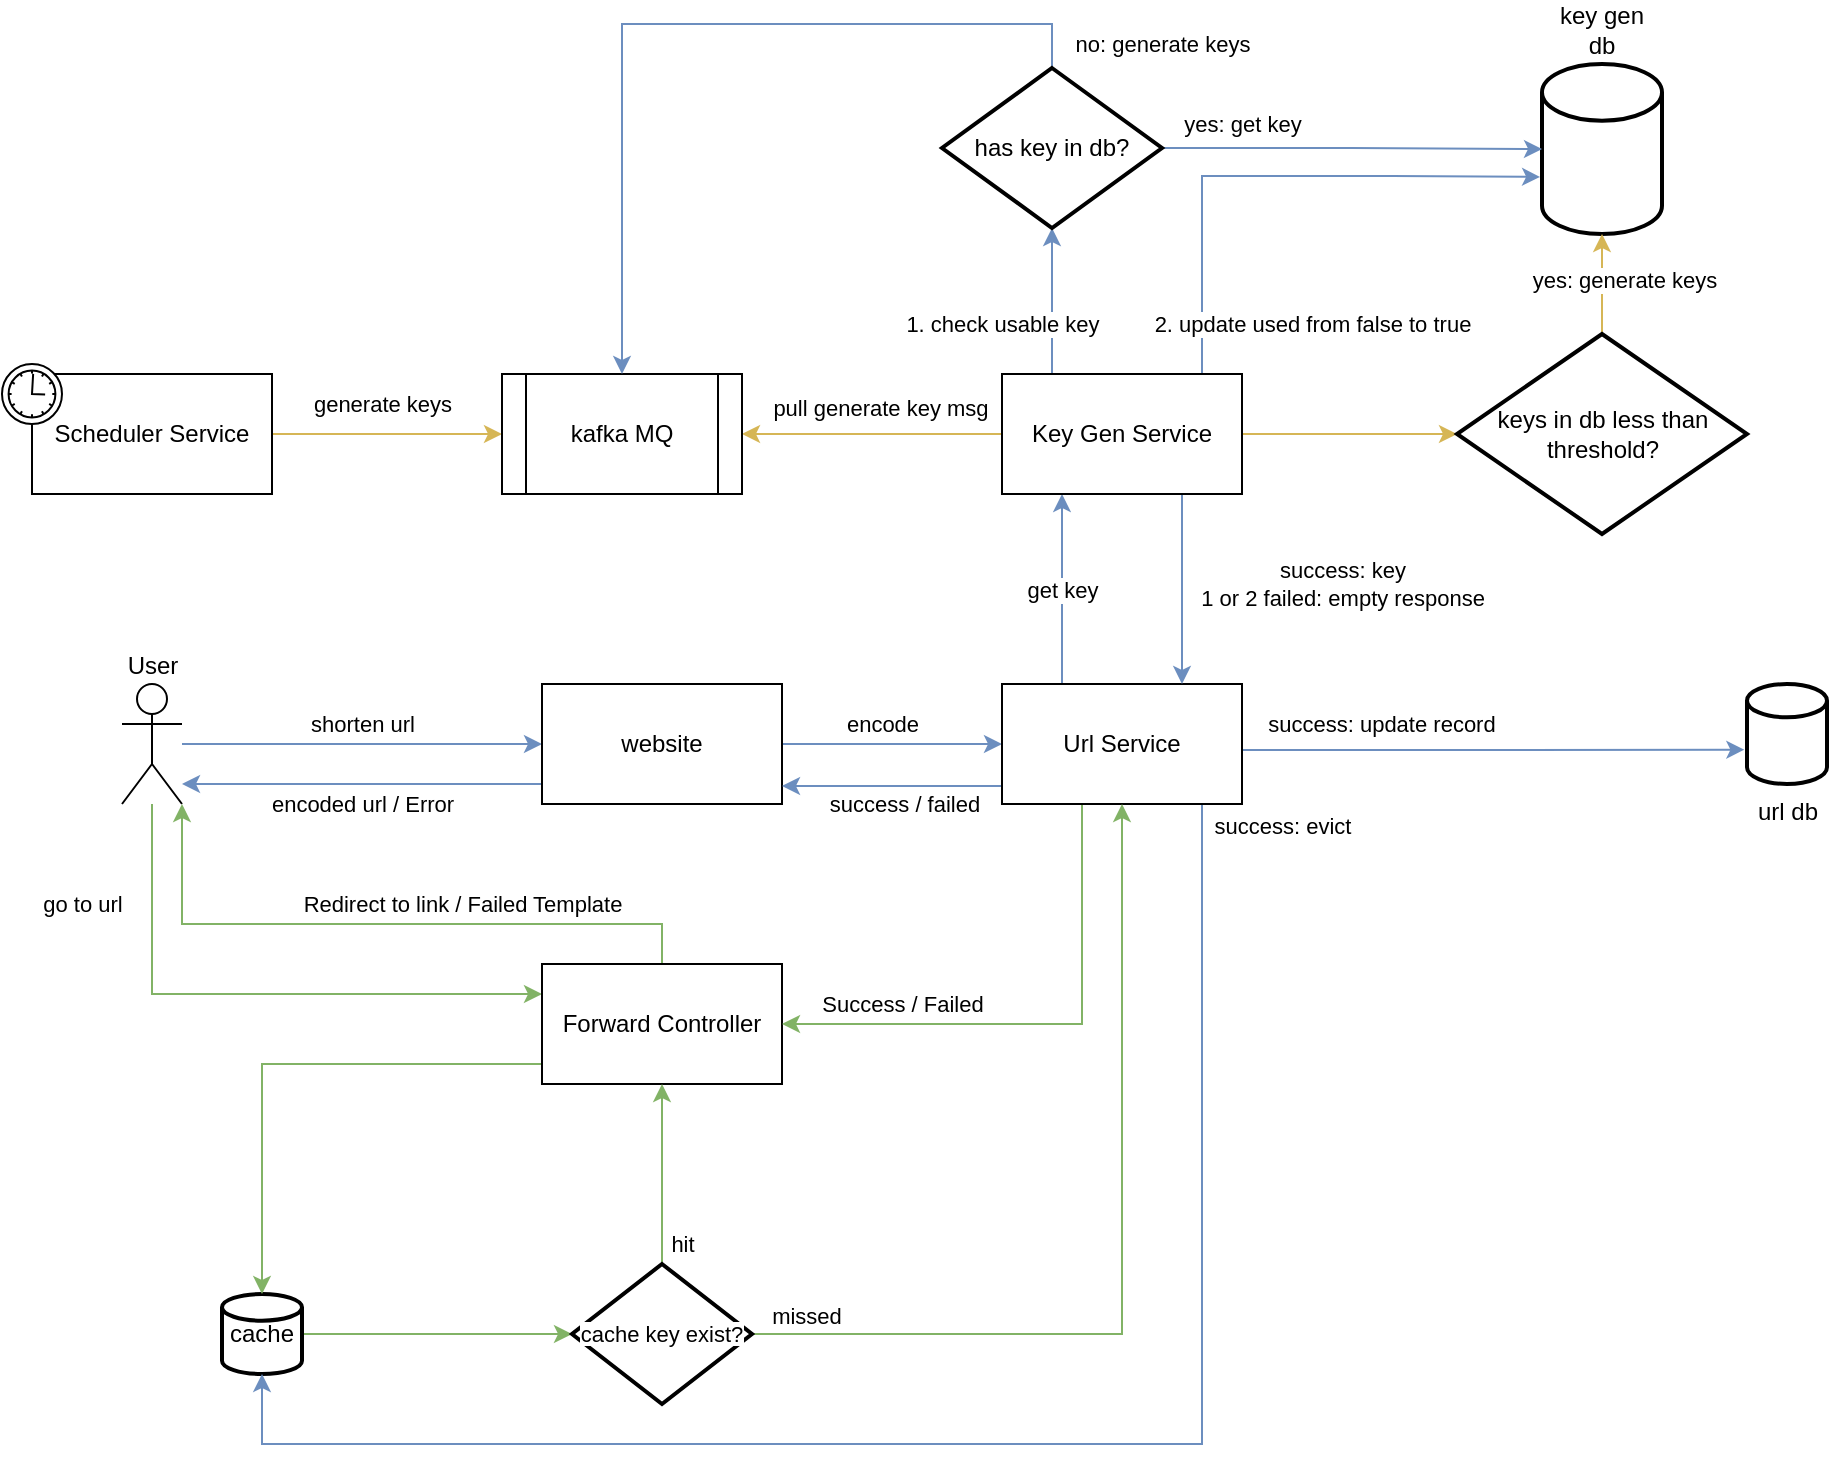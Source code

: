 <mxfile version="14.5.3" type="device"><diagram id="dKI0YPurfQ-Wb9kRYpmL" name="Page-1"><mxGraphModel dx="1422" dy="1894" grid="1" gridSize="10" guides="1" tooltips="1" connect="1" arrows="1" fold="1" page="1" pageScale="1" pageWidth="850" pageHeight="1100" math="0" shadow="0"><root><mxCell id="0"/><mxCell id="1" parent="0"/><mxCell id="y0dm_AKq92uvs6jqEqOY-44" style="edgeStyle=orthogonalEdgeStyle;rounded=0;orthogonalLoop=1;jettySize=auto;html=1;labelBackgroundColor=#99FF99;labelBorderColor=none;fillColor=#dae8fc;strokeColor=#6c8ebf;" parent="1" source="y0dm_AKq92uvs6jqEqOY-1" target="y0dm_AKq92uvs6jqEqOY-2" edge="1"><mxGeometry relative="1" as="geometry"/></mxCell><mxCell id="y0dm_AKq92uvs6jqEqOY-50" value="shorten url" style="edgeLabel;html=1;align=center;verticalAlign=middle;resizable=0;points=[];" parent="y0dm_AKq92uvs6jqEqOY-44" vertex="1" connectable="0"><mxGeometry x="0.18" y="-1" relative="1" as="geometry"><mxPoint x="-16.21" y="-11" as="offset"/></mxGeometry></mxCell><mxCell id="TJY2LwbeDrt62kwfxRwt-3" style="edgeStyle=orthogonalEdgeStyle;rounded=0;orthogonalLoop=1;jettySize=auto;html=1;entryX=0;entryY=0.25;entryDx=0;entryDy=0;fillColor=#d5e8d4;strokeColor=#82b366;" parent="1" source="y0dm_AKq92uvs6jqEqOY-1" target="y0dm_AKq92uvs6jqEqOY-9" edge="1"><mxGeometry relative="1" as="geometry"><Array as="points"><mxPoint x="115" y="365"/></Array></mxGeometry></mxCell><mxCell id="TJY2LwbeDrt62kwfxRwt-4" value="go to url" style="edgeLabel;html=1;align=center;verticalAlign=middle;resizable=0;points=[];" parent="TJY2LwbeDrt62kwfxRwt-3" vertex="1" connectable="0"><mxGeometry x="-0.161" relative="1" as="geometry"><mxPoint x="-61.38" y="-45.03" as="offset"/></mxGeometry></mxCell><mxCell id="y0dm_AKq92uvs6jqEqOY-1" value="User" style="shape=umlActor;verticalLabelPosition=top;verticalAlign=bottom;html=1;outlineConnect=0;labelPosition=center;align=center;" parent="1" vertex="1"><mxGeometry x="100" y="210" width="30" height="60" as="geometry"/></mxCell><mxCell id="y0dm_AKq92uvs6jqEqOY-13" value="encode" style="edgeStyle=orthogonalEdgeStyle;rounded=0;orthogonalLoop=1;jettySize=auto;html=1;fillColor=#dae8fc;strokeColor=#6c8ebf;" parent="1" source="y0dm_AKq92uvs6jqEqOY-2" target="y0dm_AKq92uvs6jqEqOY-12" edge="1"><mxGeometry x="-0.091" y="10" relative="1" as="geometry"><mxPoint as="offset"/></mxGeometry></mxCell><mxCell id="TJY2LwbeDrt62kwfxRwt-30" style="edgeStyle=orthogonalEdgeStyle;rounded=0;orthogonalLoop=1;jettySize=auto;html=1;labelBackgroundColor=#99FF99;fillColor=#dae8fc;strokeColor=#6c8ebf;" parent="1" source="y0dm_AKq92uvs6jqEqOY-2" target="y0dm_AKq92uvs6jqEqOY-1" edge="1"><mxGeometry relative="1" as="geometry"><Array as="points"><mxPoint x="220" y="260"/><mxPoint x="220" y="260"/></Array></mxGeometry></mxCell><mxCell id="NsuiS_lW_XLHwc8kdfbO-17" value="encoded url / Error" style="edgeLabel;html=1;align=center;verticalAlign=middle;resizable=0;points=[];" parent="TJY2LwbeDrt62kwfxRwt-30" vertex="1" connectable="0"><mxGeometry x="0.137" y="2" relative="1" as="geometry"><mxPoint x="12.07" y="8" as="offset"/></mxGeometry></mxCell><mxCell id="y0dm_AKq92uvs6jqEqOY-2" value="website" style="rounded=0;whiteSpace=wrap;html=1;" parent="1" vertex="1"><mxGeometry x="310" y="210" width="120" height="60" as="geometry"/></mxCell><mxCell id="TJY2LwbeDrt62kwfxRwt-8" style="edgeStyle=orthogonalEdgeStyle;rounded=0;orthogonalLoop=1;jettySize=auto;html=1;entryX=0;entryY=0.5;entryDx=0;entryDy=0;entryPerimeter=0;fillColor=#d5e8d4;strokeColor=#82b366;" parent="1" source="y0dm_AKq92uvs6jqEqOY-8" target="TJY2LwbeDrt62kwfxRwt-5" edge="1"><mxGeometry relative="1" as="geometry"/></mxCell><mxCell id="y0dm_AKq92uvs6jqEqOY-8" value="cache" style="strokeWidth=2;html=1;shape=mxgraph.flowchart.database;whiteSpace=wrap;" parent="1" vertex="1"><mxGeometry x="150" y="515" width="40" height="40" as="geometry"/></mxCell><mxCell id="TJY2LwbeDrt62kwfxRwt-7" style="edgeStyle=orthogonalEdgeStyle;rounded=0;orthogonalLoop=1;jettySize=auto;html=1;entryX=0.5;entryY=0;entryDx=0;entryDy=0;entryPerimeter=0;fillColor=#d5e8d4;strokeColor=#82b366;" parent="1" source="y0dm_AKq92uvs6jqEqOY-9" target="y0dm_AKq92uvs6jqEqOY-8" edge="1"><mxGeometry relative="1" as="geometry"><Array as="points"><mxPoint x="170" y="400"/></Array></mxGeometry></mxCell><mxCell id="TJY2LwbeDrt62kwfxRwt-15" style="edgeStyle=orthogonalEdgeStyle;rounded=0;orthogonalLoop=1;jettySize=auto;html=1;fillColor=#d5e8d4;strokeColor=#82b366;" parent="1" source="y0dm_AKq92uvs6jqEqOY-9" target="y0dm_AKq92uvs6jqEqOY-1" edge="1"><mxGeometry relative="1" as="geometry"><Array as="points"><mxPoint x="370" y="330"/><mxPoint x="130" y="330"/></Array></mxGeometry></mxCell><mxCell id="TJY2LwbeDrt62kwfxRwt-16" value="Redirect to link / Failed Template" style="edgeLabel;html=1;align=center;verticalAlign=middle;resizable=0;points=[];" parent="TJY2LwbeDrt62kwfxRwt-15" vertex="1" connectable="0"><mxGeometry x="-0.464" relative="1" as="geometry"><mxPoint x="-34.48" y="-10" as="offset"/></mxGeometry></mxCell><mxCell id="y0dm_AKq92uvs6jqEqOY-9" value="Forward Controller" style="rounded=0;whiteSpace=wrap;html=1;" parent="1" vertex="1"><mxGeometry x="310" y="350" width="120" height="60" as="geometry"/></mxCell><mxCell id="y0dm_AKq92uvs6jqEqOY-22" value="get key" style="edgeStyle=orthogonalEdgeStyle;rounded=0;orthogonalLoop=1;jettySize=auto;html=1;fillColor=#dae8fc;strokeColor=#6c8ebf;" parent="1" source="y0dm_AKq92uvs6jqEqOY-12" target="y0dm_AKq92uvs6jqEqOY-16" edge="1"><mxGeometry relative="1" as="geometry"><Array as="points"><mxPoint x="570" y="120"/><mxPoint x="570" y="120"/></Array></mxGeometry></mxCell><mxCell id="y0dm_AKq92uvs6jqEqOY-37" style="edgeStyle=orthogonalEdgeStyle;rounded=0;orthogonalLoop=1;jettySize=auto;html=1;entryX=-0.033;entryY=0.657;entryDx=0;entryDy=0;entryPerimeter=0;fillColor=#dae8fc;strokeColor=#6c8ebf;" parent="1" source="y0dm_AKq92uvs6jqEqOY-12" target="y0dm_AKq92uvs6jqEqOY-25" edge="1"><mxGeometry relative="1" as="geometry"><Array as="points"><mxPoint x="730" y="243"/><mxPoint x="730" y="243"/></Array></mxGeometry></mxCell><mxCell id="TJY2LwbeDrt62kwfxRwt-28" value="success: update record&amp;nbsp;" style="edgeLabel;html=1;align=center;verticalAlign=middle;resizable=0;points=[];" parent="y0dm_AKq92uvs6jqEqOY-37" vertex="1" connectable="0"><mxGeometry x="-0.297" y="-1" relative="1" as="geometry"><mxPoint x="-18" y="-14.01" as="offset"/></mxGeometry></mxCell><mxCell id="TJY2LwbeDrt62kwfxRwt-13" style="edgeStyle=orthogonalEdgeStyle;rounded=0;orthogonalLoop=1;jettySize=auto;html=1;entryX=1;entryY=0.5;entryDx=0;entryDy=0;fillColor=#d5e8d4;strokeColor=#82b366;" parent="1" source="y0dm_AKq92uvs6jqEqOY-12" target="y0dm_AKq92uvs6jqEqOY-9" edge="1"><mxGeometry relative="1" as="geometry"><Array as="points"><mxPoint x="580" y="380"/></Array></mxGeometry></mxCell><mxCell id="TJY2LwbeDrt62kwfxRwt-14" value="Success / Failed" style="edgeLabel;html=1;align=center;verticalAlign=middle;resizable=0;points=[];" parent="TJY2LwbeDrt62kwfxRwt-13" vertex="1" connectable="0"><mxGeometry x="0.854" y="-3" relative="1" as="geometry"><mxPoint x="40.69" y="-7" as="offset"/></mxGeometry></mxCell><mxCell id="TJY2LwbeDrt62kwfxRwt-29" style="edgeStyle=orthogonalEdgeStyle;rounded=0;orthogonalLoop=1;jettySize=auto;html=1;entryX=1;entryY=0.75;entryDx=0;entryDy=0;labelBackgroundColor=#99FF99;fillColor=#dae8fc;strokeColor=#6c8ebf;" parent="1" edge="1"><mxGeometry relative="1" as="geometry"><mxPoint x="540.0" y="261" as="sourcePoint"/><mxPoint x="430.0" y="261" as="targetPoint"/><Array as="points"><mxPoint x="540" y="261"/><mxPoint x="540" y="261"/></Array></mxGeometry></mxCell><mxCell id="NsuiS_lW_XLHwc8kdfbO-16" value="success / failed" style="edgeLabel;html=1;align=center;verticalAlign=middle;resizable=0;points=[];" parent="TJY2LwbeDrt62kwfxRwt-29" vertex="1" connectable="0"><mxGeometry x="0.14" relative="1" as="geometry"><mxPoint x="12.76" y="9" as="offset"/></mxGeometry></mxCell><mxCell id="h1sSPOOgZ8UHTIe5GohV-1" style="edgeStyle=orthogonalEdgeStyle;rounded=0;orthogonalLoop=1;jettySize=auto;html=1;fillColor=#dae8fc;strokeColor=#6c8ebf;" edge="1" parent="1" source="y0dm_AKq92uvs6jqEqOY-12" target="y0dm_AKq92uvs6jqEqOY-8"><mxGeometry relative="1" as="geometry"><Array as="points"><mxPoint x="640" y="590"/><mxPoint x="170" y="590"/></Array></mxGeometry></mxCell><mxCell id="h1sSPOOgZ8UHTIe5GohV-2" value="success: evict" style="edgeLabel;html=1;align=center;verticalAlign=middle;resizable=0;points=[];" vertex="1" connectable="0" parent="h1sSPOOgZ8UHTIe5GohV-1"><mxGeometry x="-0.973" y="1" relative="1" as="geometry"><mxPoint x="39" as="offset"/></mxGeometry></mxCell><mxCell id="y0dm_AKq92uvs6jqEqOY-12" value="Url Service" style="rounded=0;whiteSpace=wrap;html=1;" parent="1" vertex="1"><mxGeometry x="540" y="210" width="120" height="60" as="geometry"/></mxCell><mxCell id="TJY2LwbeDrt62kwfxRwt-20" style="edgeStyle=orthogonalEdgeStyle;rounded=0;orthogonalLoop=1;jettySize=auto;html=1;fillColor=#fff2cc;strokeColor=#d6b656;" parent="1" source="y0dm_AKq92uvs6jqEqOY-16" target="y0dm_AKq92uvs6jqEqOY-18" edge="1"><mxGeometry relative="1" as="geometry"><Array as="points"><mxPoint x="490" y="85"/><mxPoint x="490" y="85"/></Array></mxGeometry></mxCell><mxCell id="TJY2LwbeDrt62kwfxRwt-21" value="pull generate key msg" style="edgeLabel;html=1;align=center;verticalAlign=middle;resizable=0;points=[];" parent="TJY2LwbeDrt62kwfxRwt-20" vertex="1" connectable="0"><mxGeometry x="0.258" relative="1" as="geometry"><mxPoint x="21.07" y="-13" as="offset"/></mxGeometry></mxCell><mxCell id="1KHzZW7rb0m2hfVDvxj8-2" value="1. check usable key" style="edgeStyle=orthogonalEdgeStyle;rounded=0;orthogonalLoop=1;jettySize=auto;html=1;fillColor=#dae8fc;strokeColor=#6c8ebf;" parent="1" source="y0dm_AKq92uvs6jqEqOY-16" target="1KHzZW7rb0m2hfVDvxj8-1" edge="1"><mxGeometry x="-0.315" y="25" relative="1" as="geometry"><Array as="points"><mxPoint x="565" y="30"/><mxPoint x="565" y="30"/></Array><mxPoint as="offset"/></mxGeometry></mxCell><mxCell id="NsuiS_lW_XLHwc8kdfbO-2" style="edgeStyle=orthogonalEdgeStyle;rounded=0;orthogonalLoop=1;jettySize=auto;html=1;entryX=0;entryY=0.5;entryDx=0;entryDy=0;entryPerimeter=0;fillColor=#fff2cc;strokeColor=#d6b656;" parent="1" source="y0dm_AKq92uvs6jqEqOY-16" target="TJY2LwbeDrt62kwfxRwt-22" edge="1"><mxGeometry relative="1" as="geometry"/></mxCell><mxCell id="NsuiS_lW_XLHwc8kdfbO-10" style="edgeStyle=orthogonalEdgeStyle;rounded=0;orthogonalLoop=1;jettySize=auto;html=1;entryX=-0.016;entryY=0.664;entryDx=0;entryDy=0;entryPerimeter=0;fillColor=#dae8fc;strokeColor=#6c8ebf;" parent="1" source="y0dm_AKq92uvs6jqEqOY-16" target="y0dm_AKq92uvs6jqEqOY-40" edge="1"><mxGeometry relative="1" as="geometry"><Array as="points"><mxPoint x="640" y="-44"/><mxPoint x="735" y="-44"/></Array></mxGeometry></mxCell><mxCell id="NsuiS_lW_XLHwc8kdfbO-12" value="2. update used from false to true" style="edgeLabel;html=1;align=center;verticalAlign=middle;resizable=0;points=[];" parent="NsuiS_lW_XLHwc8kdfbO-10" vertex="1" connectable="0"><mxGeometry x="-0.83" y="1" relative="1" as="geometry"><mxPoint x="56" y="-2.24" as="offset"/></mxGeometry></mxCell><mxCell id="NsuiS_lW_XLHwc8kdfbO-14" value="success: key&lt;br&gt;1 or 2 failed: empty response" style="edgeStyle=orthogonalEdgeStyle;rounded=0;orthogonalLoop=1;jettySize=auto;html=1;fillColor=#dae8fc;strokeColor=#6c8ebf;" parent="1" source="y0dm_AKq92uvs6jqEqOY-16" target="y0dm_AKq92uvs6jqEqOY-12" edge="1"><mxGeometry x="-0.053" y="80" relative="1" as="geometry"><Array as="points"><mxPoint x="630" y="130"/><mxPoint x="630" y="130"/></Array><mxPoint as="offset"/></mxGeometry></mxCell><mxCell id="y0dm_AKq92uvs6jqEqOY-16" value="Key Gen Service" style="rounded=0;whiteSpace=wrap;html=1;" parent="1" vertex="1"><mxGeometry x="540" y="55" width="120" height="60" as="geometry"/></mxCell><mxCell id="TJY2LwbeDrt62kwfxRwt-18" value="generate keys" style="edgeStyle=orthogonalEdgeStyle;rounded=0;orthogonalLoop=1;jettySize=auto;html=1;entryX=0;entryY=0.5;entryDx=0;entryDy=0;fillColor=#fff2cc;strokeColor=#d6b656;" parent="1" edge="1"><mxGeometry x="-0.043" y="15" relative="1" as="geometry"><mxPoint x="175" y="85" as="sourcePoint"/><mxPoint x="290.0" y="85" as="targetPoint"/><mxPoint as="offset"/></mxGeometry></mxCell><mxCell id="y0dm_AKq92uvs6jqEqOY-17" value="Scheduler Service" style="rounded=0;whiteSpace=wrap;html=1;" parent="1" vertex="1"><mxGeometry x="55" y="55" width="120" height="60" as="geometry"/></mxCell><mxCell id="y0dm_AKq92uvs6jqEqOY-18" value="kafka MQ" style="shape=process;whiteSpace=wrap;html=1;backgroundOutline=1;" parent="1" vertex="1"><mxGeometry x="290" y="55" width="120" height="60" as="geometry"/></mxCell><mxCell id="y0dm_AKq92uvs6jqEqOY-25" value="url db" style="strokeWidth=2;html=1;shape=mxgraph.flowchart.database;whiteSpace=wrap;labelPosition=center;verticalLabelPosition=bottom;align=center;verticalAlign=top;" parent="1" vertex="1"><mxGeometry x="912.5" y="210" width="40" height="50" as="geometry"/></mxCell><mxCell id="y0dm_AKq92uvs6jqEqOY-40" value="key gen db" style="strokeWidth=2;html=1;shape=mxgraph.flowchart.database;whiteSpace=wrap;labelPosition=center;verticalLabelPosition=top;align=center;verticalAlign=bottom;" parent="1" vertex="1"><mxGeometry x="810" y="-100" width="60" height="85" as="geometry"/></mxCell><mxCell id="TJY2LwbeDrt62kwfxRwt-9" style="edgeStyle=orthogonalEdgeStyle;rounded=0;orthogonalLoop=1;jettySize=auto;html=1;entryX=0.5;entryY=1;entryDx=0;entryDy=0;fillColor=#d5e8d4;strokeColor=#82b366;" parent="1" source="TJY2LwbeDrt62kwfxRwt-5" target="y0dm_AKq92uvs6jqEqOY-9" edge="1"><mxGeometry relative="1" as="geometry"/></mxCell><mxCell id="TJY2LwbeDrt62kwfxRwt-10" value="hit" style="edgeLabel;html=1;align=center;verticalAlign=middle;resizable=0;points=[];" parent="TJY2LwbeDrt62kwfxRwt-9" vertex="1" connectable="0"><mxGeometry x="-0.215" y="-2" relative="1" as="geometry"><mxPoint x="8" y="25.17" as="offset"/></mxGeometry></mxCell><mxCell id="TJY2LwbeDrt62kwfxRwt-11" style="edgeStyle=orthogonalEdgeStyle;rounded=0;orthogonalLoop=1;jettySize=auto;html=1;entryX=0.5;entryY=1;entryDx=0;entryDy=0;fillColor=#d5e8d4;strokeColor=#82b366;" parent="1" source="TJY2LwbeDrt62kwfxRwt-5" target="y0dm_AKq92uvs6jqEqOY-12" edge="1"><mxGeometry relative="1" as="geometry"/></mxCell><mxCell id="TJY2LwbeDrt62kwfxRwt-12" value="missed" style="edgeLabel;html=1;align=center;verticalAlign=middle;resizable=0;points=[];" parent="TJY2LwbeDrt62kwfxRwt-11" vertex="1" connectable="0"><mxGeometry x="-0.689" y="-3" relative="1" as="geometry"><mxPoint x="-43.66" y="-12.03" as="offset"/></mxGeometry></mxCell><mxCell id="TJY2LwbeDrt62kwfxRwt-5" value="&lt;span style=&quot;font-size: 11px ; background-color: rgb(255 , 255 , 255)&quot;&gt;cache key exist?&lt;/span&gt;" style="strokeWidth=2;html=1;shape=mxgraph.flowchart.decision;whiteSpace=wrap;" parent="1" vertex="1"><mxGeometry x="325" y="500" width="90" height="70" as="geometry"/></mxCell><mxCell id="TJY2LwbeDrt62kwfxRwt-25" style="edgeStyle=orthogonalEdgeStyle;rounded=0;orthogonalLoop=1;jettySize=auto;html=1;fillColor=#fff2cc;strokeColor=#d6b656;" parent="1" source="TJY2LwbeDrt62kwfxRwt-22" target="y0dm_AKq92uvs6jqEqOY-40" edge="1"><mxGeometry relative="1" as="geometry"/></mxCell><mxCell id="TJY2LwbeDrt62kwfxRwt-26" value="yes: generate keys" style="edgeLabel;html=1;align=center;verticalAlign=middle;resizable=0;points=[];" parent="TJY2LwbeDrt62kwfxRwt-25" vertex="1" connectable="0"><mxGeometry x="-0.616" y="-3" relative="1" as="geometry"><mxPoint x="7.76" y="-18.03" as="offset"/></mxGeometry></mxCell><mxCell id="TJY2LwbeDrt62kwfxRwt-22" value="keys in db less than threshold?" style="strokeWidth=2;html=1;shape=mxgraph.flowchart.decision;whiteSpace=wrap;" parent="1" vertex="1"><mxGeometry x="767.5" y="35" width="145" height="100" as="geometry"/></mxCell><mxCell id="TJY2LwbeDrt62kwfxRwt-27" value="" style="shape=mxgraph.bpmn.shape;html=1;verticalLabelPosition=bottom;labelBackgroundColor=#ffffff;verticalAlign=top;align=center;perimeter=ellipsePerimeter;outlineConnect=0;outline=standard;symbol=timer;" parent="1" vertex="1"><mxGeometry x="40" y="50" width="30" height="30" as="geometry"/></mxCell><mxCell id="NsuiS_lW_XLHwc8kdfbO-1" value="no: generate keys" style="edgeStyle=orthogonalEdgeStyle;rounded=0;orthogonalLoop=1;jettySize=auto;html=1;fillColor=#dae8fc;strokeColor=#6c8ebf;" parent="1" source="1KHzZW7rb0m2hfVDvxj8-1" target="y0dm_AKq92uvs6jqEqOY-18" edge="1"><mxGeometry x="-0.942" y="-55" relative="1" as="geometry"><Array as="points"><mxPoint x="565" y="-120"/><mxPoint x="350" y="-120"/></Array><mxPoint as="offset"/></mxGeometry></mxCell><mxCell id="NsuiS_lW_XLHwc8kdfbO-8" style="edgeStyle=orthogonalEdgeStyle;rounded=0;orthogonalLoop=1;jettySize=auto;html=1;fillColor=#dae8fc;strokeColor=#6c8ebf;" parent="1" source="1KHzZW7rb0m2hfVDvxj8-1" target="y0dm_AKq92uvs6jqEqOY-40" edge="1"><mxGeometry relative="1" as="geometry"/></mxCell><mxCell id="NsuiS_lW_XLHwc8kdfbO-9" value="yes: get key" style="edgeLabel;html=1;align=center;verticalAlign=middle;resizable=0;points=[];" parent="NsuiS_lW_XLHwc8kdfbO-8" vertex="1" connectable="0"><mxGeometry x="-0.905" y="-3" relative="1" as="geometry"><mxPoint x="31.03" y="-15" as="offset"/></mxGeometry></mxCell><mxCell id="1KHzZW7rb0m2hfVDvxj8-1" value="has key in db?" style="strokeWidth=2;html=1;shape=mxgraph.flowchart.decision;whiteSpace=wrap;" parent="1" vertex="1"><mxGeometry x="510" y="-98" width="110" height="80" as="geometry"/></mxCell></root></mxGraphModel></diagram></mxfile>